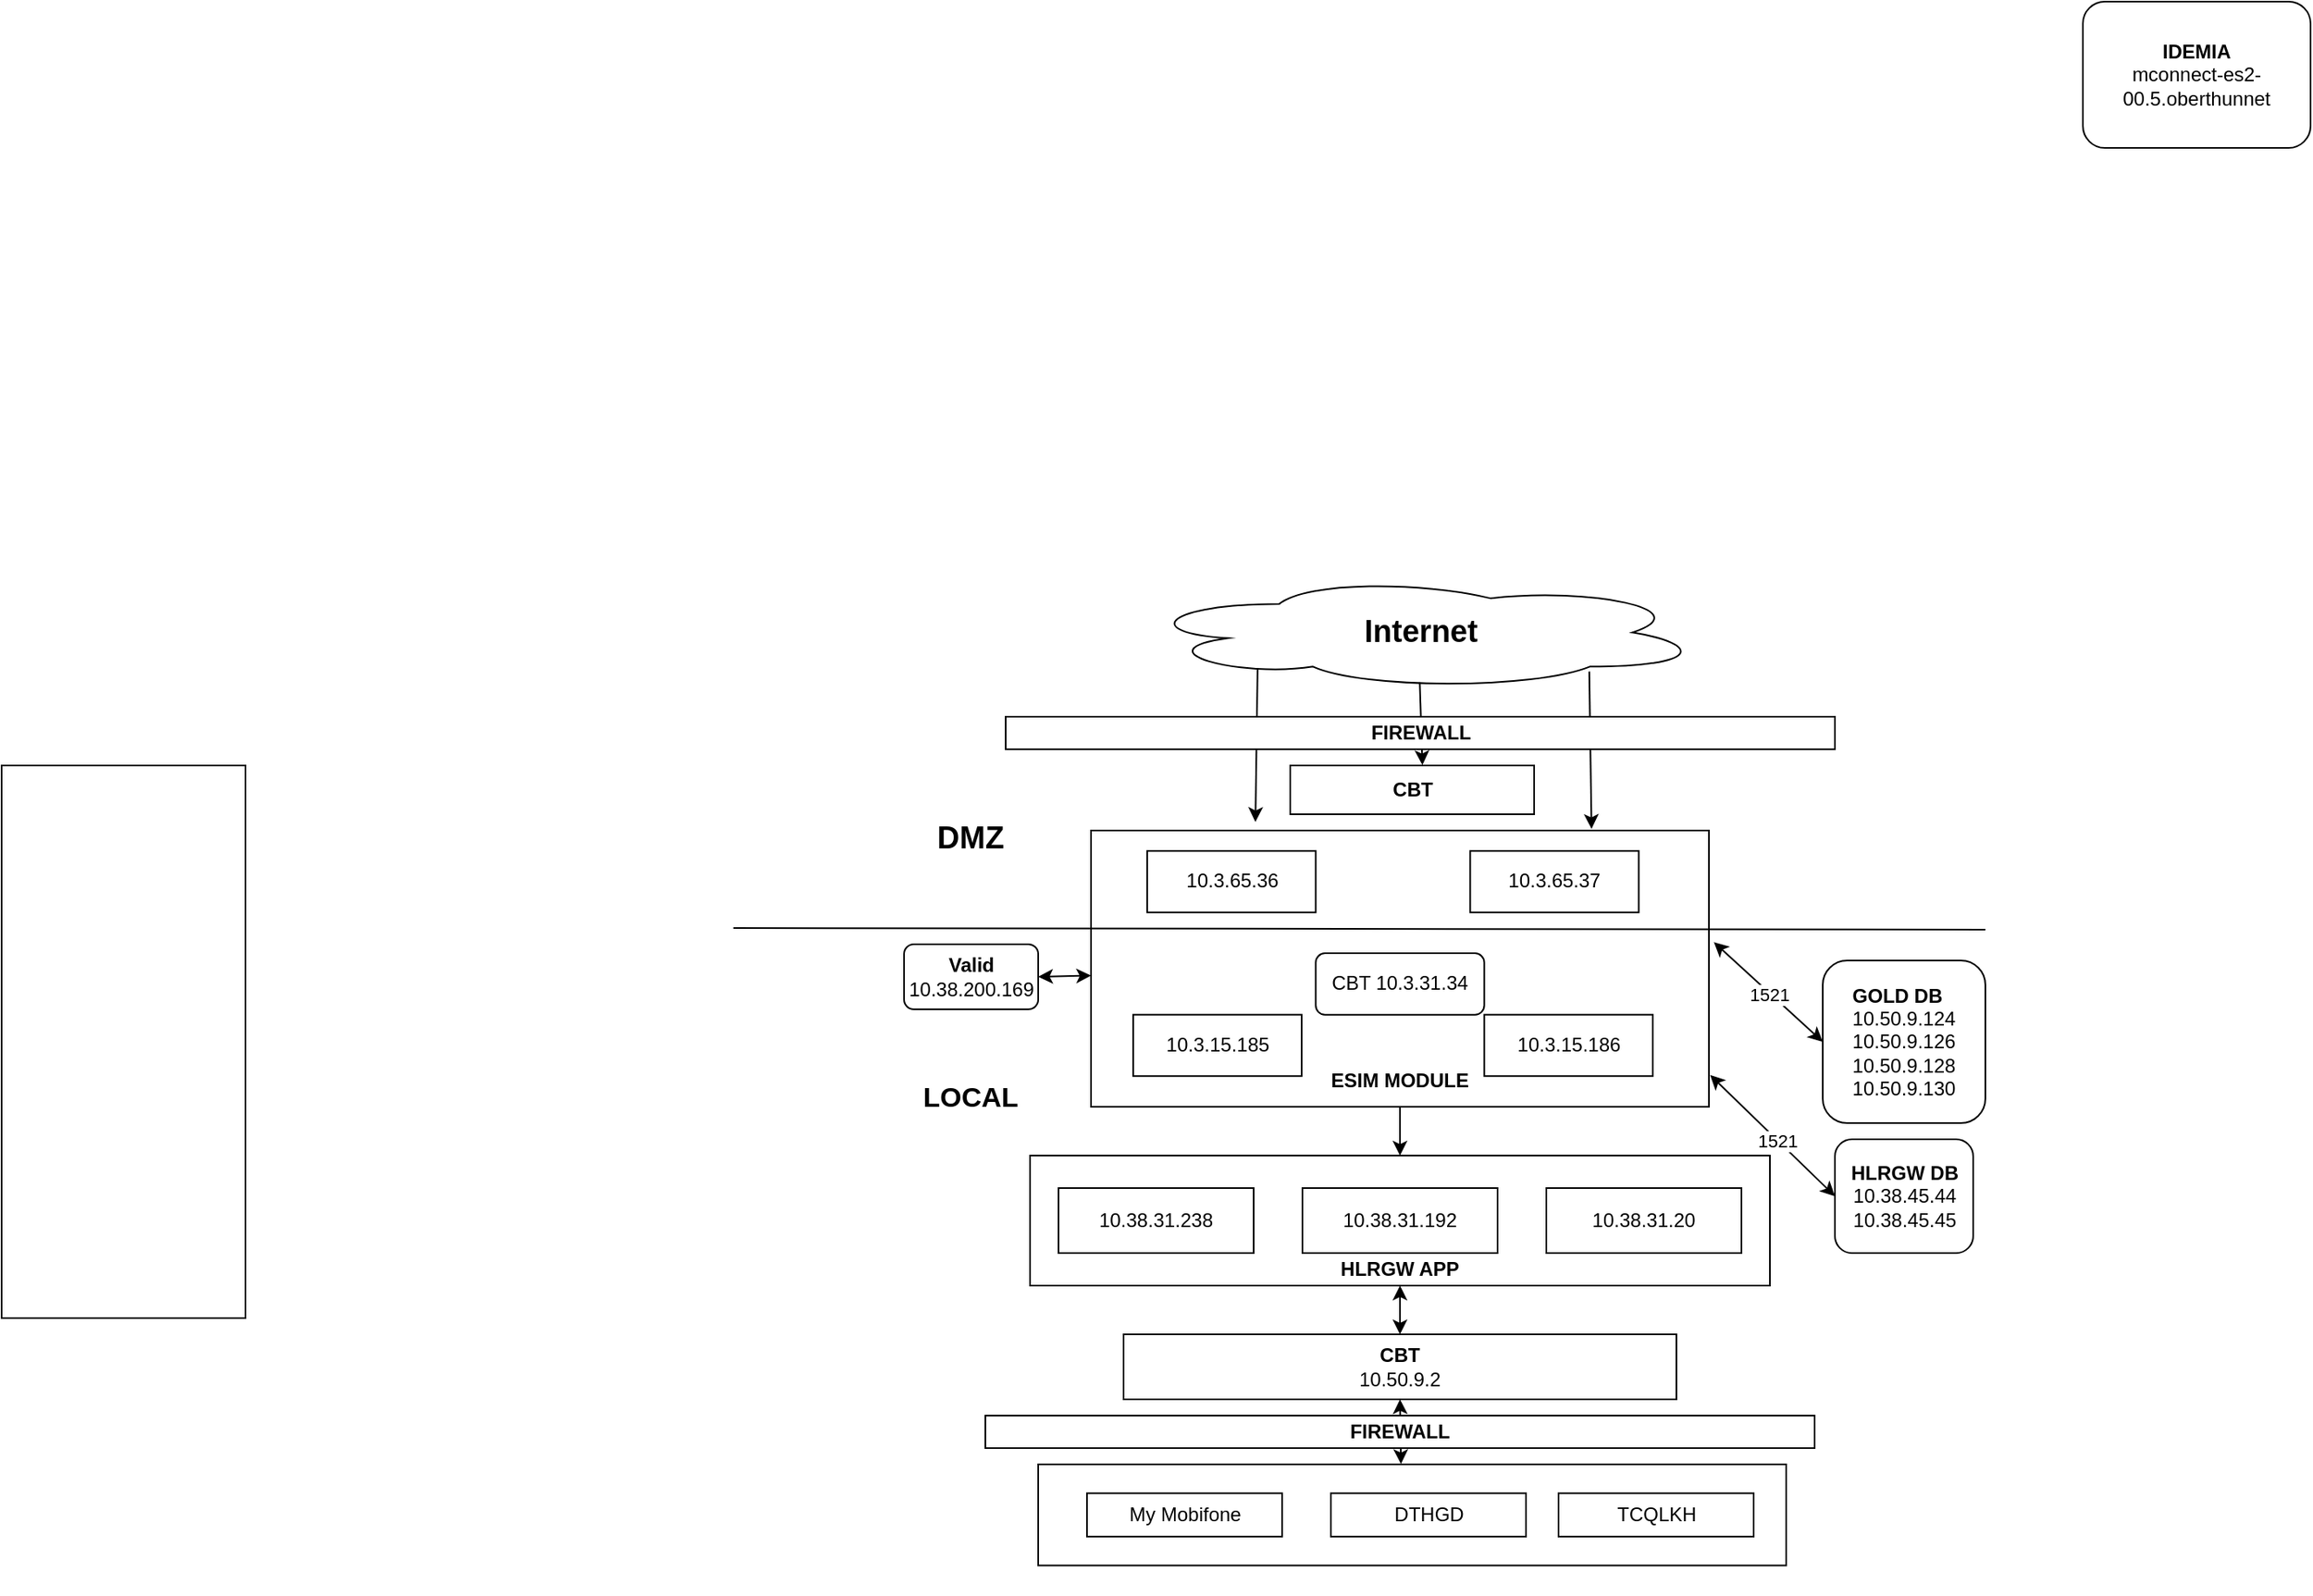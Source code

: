 <mxfile version="21.8.2" type="github">
  <diagram name="Page-1" id="bzogRPKxFsZK3mkTOQ_Y">
    <mxGraphModel dx="3980" dy="788" grid="1" gridSize="10" guides="1" tooltips="1" connect="1" arrows="1" fold="1" page="1" pageScale="1" pageWidth="850" pageHeight="1100" math="0" shadow="0">
      <root>
        <mxCell id="0" />
        <mxCell id="1" parent="0" />
        <mxCell id="yR07YyQ4Q3w7H8bIqNnl-29" value="" style="group" parent="1" vertex="1" connectable="0">
          <mxGeometry x="-1882.5" y="1000" width="460" height="80" as="geometry" />
        </mxCell>
        <mxCell id="yR07YyQ4Q3w7H8bIqNnl-18" value="" style="rounded=0;whiteSpace=wrap;html=1;" parent="yR07YyQ4Q3w7H8bIqNnl-29" vertex="1">
          <mxGeometry width="460" height="62.222" as="geometry" />
        </mxCell>
        <mxCell id="yR07YyQ4Q3w7H8bIqNnl-19" value="My Mobifone" style="rounded=0;whiteSpace=wrap;html=1;" parent="yR07YyQ4Q3w7H8bIqNnl-29" vertex="1">
          <mxGeometry x="30" y="17.778" width="120" height="26.667" as="geometry" />
        </mxCell>
        <mxCell id="yR07YyQ4Q3w7H8bIqNnl-20" value="DTHGD" style="rounded=0;whiteSpace=wrap;html=1;" parent="yR07YyQ4Q3w7H8bIqNnl-29" vertex="1">
          <mxGeometry x="180" y="17.778" width="120" height="26.667" as="geometry" />
        </mxCell>
        <mxCell id="yR07YyQ4Q3w7H8bIqNnl-21" value="TCQLKH" style="rounded=0;whiteSpace=wrap;html=1;" parent="yR07YyQ4Q3w7H8bIqNnl-29" vertex="1">
          <mxGeometry x="320" y="17.778" width="120" height="26.667" as="geometry" />
        </mxCell>
        <mxCell id="yR07YyQ4Q3w7H8bIqNnl-30" value="" style="rounded=0;whiteSpace=wrap;html=1;" parent="1" vertex="1">
          <mxGeometry x="-2520" y="570" width="150" height="340" as="geometry" />
        </mxCell>
        <mxCell id="yR07YyQ4Q3w7H8bIqNnl-2" value="&lt;div style=&quot;text-align: justify;&quot;&gt;&lt;b style=&quot;background-color: initial;&quot;&gt;GOLD DB&lt;/b&gt;&lt;/div&gt;10.50.9.124&lt;br&gt;10.50.9.126&lt;br&gt;10.50.9.128&lt;br&gt;10.50.9.130" style="rounded=1;whiteSpace=wrap;html=1;" parent="1" vertex="1">
          <mxGeometry x="-1400" y="690" width="100" height="100" as="geometry" />
        </mxCell>
        <mxCell id="yR07YyQ4Q3w7H8bIqNnl-15" value="" style="group" parent="1" vertex="1" connectable="0">
          <mxGeometry x="-1887.5" y="810" width="455" height="80" as="geometry" />
        </mxCell>
        <mxCell id="yR07YyQ4Q3w7H8bIqNnl-11" value="" style="rounded=0;whiteSpace=wrap;html=1;" parent="yR07YyQ4Q3w7H8bIqNnl-15" vertex="1">
          <mxGeometry width="455" height="80" as="geometry" />
        </mxCell>
        <mxCell id="yR07YyQ4Q3w7H8bIqNnl-12" value="10.38.31.238" style="rounded=0;whiteSpace=wrap;html=1;" parent="yR07YyQ4Q3w7H8bIqNnl-15" vertex="1">
          <mxGeometry x="17.5" y="20" width="120" height="40" as="geometry" />
        </mxCell>
        <mxCell id="yR07YyQ4Q3w7H8bIqNnl-13" value="10.38.31.192" style="rounded=0;whiteSpace=wrap;html=1;" parent="yR07YyQ4Q3w7H8bIqNnl-15" vertex="1">
          <mxGeometry x="167.5" y="20" width="120" height="40" as="geometry" />
        </mxCell>
        <mxCell id="yR07YyQ4Q3w7H8bIqNnl-14" value="10.38.31.20" style="rounded=0;whiteSpace=wrap;html=1;" parent="yR07YyQ4Q3w7H8bIqNnl-15" vertex="1">
          <mxGeometry x="317.5" y="20" width="120" height="40" as="geometry" />
        </mxCell>
        <mxCell id="EB7MuM8WLp32s6ghWIR--3" value="&lt;b&gt;HLRGW APP&lt;/b&gt;" style="text;html=1;strokeColor=none;fillColor=none;align=center;verticalAlign=middle;whiteSpace=wrap;rounded=0;" vertex="1" parent="yR07YyQ4Q3w7H8bIqNnl-15">
          <mxGeometry x="167.5" y="60" width="120" height="20" as="geometry" />
        </mxCell>
        <mxCell id="yR07YyQ4Q3w7H8bIqNnl-16" value="&lt;b&gt;CBT&lt;/b&gt;&lt;br&gt;10.50.9.2" style="rounded=0;whiteSpace=wrap;html=1;" parent="1" vertex="1">
          <mxGeometry x="-1830" y="920" width="340" height="40" as="geometry" />
        </mxCell>
        <mxCell id="yR07YyQ4Q3w7H8bIqNnl-22" value="&lt;b&gt;HLRGW DB&lt;/b&gt;&lt;br&gt;10.38.45.44&lt;br&gt;10.38.45.45" style="rounded=1;whiteSpace=wrap;html=1;" parent="1" vertex="1">
          <mxGeometry x="-1392.5" y="800" width="85" height="70" as="geometry" />
        </mxCell>
        <mxCell id="yR07YyQ4Q3w7H8bIqNnl-24" value="&lt;b&gt;CBT&lt;/b&gt;" style="rounded=0;whiteSpace=wrap;html=1;" parent="1" vertex="1">
          <mxGeometry x="-1727.5" y="570" width="150" height="30" as="geometry" />
        </mxCell>
        <mxCell id="yR07YyQ4Q3w7H8bIqNnl-31" value="" style="group" parent="1" vertex="1" connectable="0">
          <mxGeometry x="-1831.25" y="453.18" width="357.5" height="70" as="geometry" />
        </mxCell>
        <mxCell id="yR07YyQ4Q3w7H8bIqNnl-26" value="&lt;div style=&quot;text-align: justify;&quot;&gt;&lt;b style=&quot;background-color: initial;&quot;&gt;&lt;font style=&quot;font-size: 19px;&quot;&gt;Internet&lt;/font&gt;&lt;/b&gt;&lt;/div&gt;" style="ellipse;shape=cloud;whiteSpace=wrap;html=1;align=center;" parent="yR07YyQ4Q3w7H8bIqNnl-31" vertex="1">
          <mxGeometry x="10" width="347.5" height="70" as="geometry" />
        </mxCell>
        <mxCell id="yR07YyQ4Q3w7H8bIqNnl-32" value="" style="endArrow=classic;html=1;rounded=0;exitX=0.5;exitY=1;exitDx=0;exitDy=0;" parent="1" source="yR07YyQ4Q3w7H8bIqNnl-5" target="yR07YyQ4Q3w7H8bIqNnl-11" edge="1">
          <mxGeometry width="50" height="50" relative="1" as="geometry">
            <mxPoint x="-1540" y="890" as="sourcePoint" />
            <mxPoint x="-1490" y="840" as="targetPoint" />
          </mxGeometry>
        </mxCell>
        <mxCell id="yR07YyQ4Q3w7H8bIqNnl-34" value="" style="endArrow=classic;startArrow=classic;html=1;rounded=0;entryX=0;entryY=0.5;entryDx=0;entryDy=0;exitX=1.008;exitY=0.404;exitDx=0;exitDy=0;exitPerimeter=0;" parent="1" source="yR07YyQ4Q3w7H8bIqNnl-5" target="yR07YyQ4Q3w7H8bIqNnl-2" edge="1">
          <mxGeometry width="50" height="50" relative="1" as="geometry">
            <mxPoint x="-1400" y="630" as="sourcePoint" />
            <mxPoint x="-1350" y="580" as="targetPoint" />
          </mxGeometry>
        </mxCell>
        <mxCell id="yR07YyQ4Q3w7H8bIqNnl-35" value="1521" style="edgeLabel;html=1;align=center;verticalAlign=middle;resizable=0;points=[];" parent="yR07YyQ4Q3w7H8bIqNnl-34" vertex="1" connectable="0">
          <mxGeometry x="0.053" y="-3" relative="1" as="geometry">
            <mxPoint y="-3" as="offset" />
          </mxGeometry>
        </mxCell>
        <mxCell id="yR07YyQ4Q3w7H8bIqNnl-36" value="" style="endArrow=classic;startArrow=classic;html=1;rounded=0;exitX=1.002;exitY=0.885;exitDx=0;exitDy=0;exitPerimeter=0;entryX=0;entryY=0.5;entryDx=0;entryDy=0;" parent="1" source="yR07YyQ4Q3w7H8bIqNnl-5" target="yR07YyQ4Q3w7H8bIqNnl-22" edge="1">
          <mxGeometry width="50" height="50" relative="1" as="geometry">
            <mxPoint x="-1270" y="630" as="sourcePoint" />
            <mxPoint x="-1220" y="580" as="targetPoint" />
          </mxGeometry>
        </mxCell>
        <mxCell id="yR07YyQ4Q3w7H8bIqNnl-37" value="1521" style="edgeLabel;html=1;align=center;verticalAlign=middle;resizable=0;points=[];" parent="yR07YyQ4Q3w7H8bIqNnl-36" vertex="1" connectable="0">
          <mxGeometry x="0.072" relative="1" as="geometry">
            <mxPoint as="offset" />
          </mxGeometry>
        </mxCell>
        <mxCell id="yR07YyQ4Q3w7H8bIqNnl-39" value="" style="endArrow=classic;html=1;rounded=0;entryX=0.266;entryY=-0.031;entryDx=0;entryDy=0;entryPerimeter=0;exitX=0.212;exitY=0.813;exitDx=0;exitDy=0;exitPerimeter=0;" parent="1" edge="1" target="yR07YyQ4Q3w7H8bIqNnl-5" source="yR07YyQ4Q3w7H8bIqNnl-26">
          <mxGeometry width="50" height="50" relative="1" as="geometry">
            <mxPoint x="-1750" y="540" as="sourcePoint" />
            <mxPoint x="-1850" y="330" as="targetPoint" />
          </mxGeometry>
        </mxCell>
        <mxCell id="yR07YyQ4Q3w7H8bIqNnl-42" value="" style="endArrow=classic;html=1;rounded=0;entryX=0.81;entryY=-0.006;entryDx=0;entryDy=0;entryPerimeter=0;exitX=0.799;exitY=0.843;exitDx=0;exitDy=0;exitPerimeter=0;" parent="1" edge="1" target="yR07YyQ4Q3w7H8bIqNnl-5" source="yR07YyQ4Q3w7H8bIqNnl-26">
          <mxGeometry width="50" height="50" relative="1" as="geometry">
            <mxPoint x="-1480" y="520" as="sourcePoint" />
            <mxPoint x="-1480" y="340" as="targetPoint" />
          </mxGeometry>
        </mxCell>
        <mxCell id="yR07YyQ4Q3w7H8bIqNnl-43" value="" style="endArrow=classic;html=1;rounded=0;entryX=0.542;entryY=-0.01;entryDx=0;entryDy=0;entryPerimeter=0;exitX=0.499;exitY=0.938;exitDx=0;exitDy=0;exitPerimeter=0;" parent="1" source="yR07YyQ4Q3w7H8bIqNnl-26" edge="1" target="yR07YyQ4Q3w7H8bIqNnl-24">
          <mxGeometry width="50" height="50" relative="1" as="geometry">
            <mxPoint x="-1647.25" y="523.18" as="sourcePoint" />
            <mxPoint x="-1647.75" y="560.0" as="targetPoint" />
          </mxGeometry>
        </mxCell>
        <mxCell id="yR07YyQ4Q3w7H8bIqNnl-44" value="" style="endArrow=classic;startArrow=classic;html=1;rounded=0;exitX=1;exitY=0.5;exitDx=0;exitDy=0;" parent="1" source="EB7MuM8WLp32s6ghWIR--14" target="yR07YyQ4Q3w7H8bIqNnl-5" edge="1">
          <mxGeometry width="50" height="50" relative="1" as="geometry">
            <mxPoint x="-1870.168" y="716.337" as="sourcePoint" />
            <mxPoint x="-1870" y="580" as="targetPoint" />
          </mxGeometry>
        </mxCell>
        <mxCell id="EB7MuM8WLp32s6ghWIR--6" value="" style="endArrow=classic;startArrow=classic;html=1;rounded=0;exitX=0.5;exitY=1;exitDx=0;exitDy=0;entryX=0.485;entryY=-0.004;entryDx=0;entryDy=0;entryPerimeter=0;" edge="1" parent="1" source="yR07YyQ4Q3w7H8bIqNnl-16" target="yR07YyQ4Q3w7H8bIqNnl-18">
          <mxGeometry width="50" height="50" relative="1" as="geometry">
            <mxPoint x="-1590" y="800" as="sourcePoint" />
            <mxPoint x="-1655.8" y="1052.44" as="targetPoint" />
          </mxGeometry>
        </mxCell>
        <mxCell id="EB7MuM8WLp32s6ghWIR--7" value="" style="endArrow=classic;startArrow=classic;html=1;rounded=0;exitX=0.5;exitY=1;exitDx=0;exitDy=0;entryX=0.5;entryY=0;entryDx=0;entryDy=0;" edge="1" parent="1" source="EB7MuM8WLp32s6ghWIR--3" target="yR07YyQ4Q3w7H8bIqNnl-16">
          <mxGeometry width="50" height="50" relative="1" as="geometry">
            <mxPoint x="-1590" y="800" as="sourcePoint" />
            <mxPoint x="-1540" y="750" as="targetPoint" />
          </mxGeometry>
        </mxCell>
        <mxCell id="EB7MuM8WLp32s6ghWIR--10" value="" style="group" vertex="1" connectable="0" parent="1">
          <mxGeometry x="-1850" y="610" width="380" height="170" as="geometry" />
        </mxCell>
        <mxCell id="yR07YyQ4Q3w7H8bIqNnl-5" value="" style="rounded=0;whiteSpace=wrap;html=1;" parent="EB7MuM8WLp32s6ghWIR--10" vertex="1">
          <mxGeometry width="380" height="170" as="geometry" />
        </mxCell>
        <mxCell id="yR07YyQ4Q3w7H8bIqNnl-6" value="10.3.65.36" style="rounded=0;whiteSpace=wrap;html=1;" parent="EB7MuM8WLp32s6ghWIR--10" vertex="1">
          <mxGeometry x="34.545" y="12.593" width="103.636" height="37.778" as="geometry" />
        </mxCell>
        <mxCell id="yR07YyQ4Q3w7H8bIqNnl-7" value="10.3.65.37" style="rounded=0;whiteSpace=wrap;html=1;" parent="EB7MuM8WLp32s6ghWIR--10" vertex="1">
          <mxGeometry x="233.182" y="12.593" width="103.636" height="37.778" as="geometry" />
        </mxCell>
        <mxCell id="yR07YyQ4Q3w7H8bIqNnl-8" value="CBT 10.3.31.34" style="rounded=1;whiteSpace=wrap;html=1;" parent="EB7MuM8WLp32s6ghWIR--10" vertex="1">
          <mxGeometry x="138.182" y="75.559" width="103.636" height="37.778" as="geometry" />
        </mxCell>
        <mxCell id="yR07YyQ4Q3w7H8bIqNnl-9" value="10.3.15.185" style="rounded=0;whiteSpace=wrap;html=1;" parent="EB7MuM8WLp32s6ghWIR--10" vertex="1">
          <mxGeometry x="25.909" y="113.333" width="103.636" height="37.778" as="geometry" />
        </mxCell>
        <mxCell id="yR07YyQ4Q3w7H8bIqNnl-10" value="10.3.15.186" style="rounded=0;whiteSpace=wrap;html=1;" parent="EB7MuM8WLp32s6ghWIR--10" vertex="1">
          <mxGeometry x="241.818" y="113.333" width="103.636" height="37.778" as="geometry" />
        </mxCell>
        <mxCell id="EB7MuM8WLp32s6ghWIR--1" value="&lt;b&gt;ESIM MODULE&lt;/b&gt;" style="text;html=1;strokeColor=none;fillColor=none;align=center;verticalAlign=middle;whiteSpace=wrap;rounded=0;" vertex="1" parent="EB7MuM8WLp32s6ghWIR--10">
          <mxGeometry x="120.909" y="144.815" width="138.182" height="18.889" as="geometry" />
        </mxCell>
        <mxCell id="yR07YyQ4Q3w7H8bIqNnl-28" value="&lt;b&gt;IDEMIA&lt;/b&gt;&lt;br&gt;mconnect-es2-00.5.oberthunnet" style="rounded=1;whiteSpace=wrap;html=1;" parent="1" vertex="1">
          <mxGeometry x="-1240" y="100" width="140" height="90" as="geometry" />
        </mxCell>
        <mxCell id="EB7MuM8WLp32s6ghWIR--12" value="&lt;b&gt;FIREWALL&lt;/b&gt;" style="rounded=0;whiteSpace=wrap;html=1;" vertex="1" parent="1">
          <mxGeometry x="-1902.5" y="540" width="510" height="20" as="geometry" />
        </mxCell>
        <mxCell id="EB7MuM8WLp32s6ghWIR--13" value="&lt;b&gt;FIREWALL&lt;/b&gt;" style="rounded=0;whiteSpace=wrap;html=1;" vertex="1" parent="1">
          <mxGeometry x="-1915" y="970" width="510" height="20" as="geometry" />
        </mxCell>
        <mxCell id="EB7MuM8WLp32s6ghWIR--11" value="" style="endArrow=none;html=1;rounded=0;" edge="1" parent="1">
          <mxGeometry width="50" height="50" relative="1" as="geometry">
            <mxPoint x="-2070" y="670" as="sourcePoint" />
            <mxPoint x="-1300" y="671" as="targetPoint" />
          </mxGeometry>
        </mxCell>
        <mxCell id="EB7MuM8WLp32s6ghWIR--14" value="&lt;b&gt;Valid&lt;/b&gt;&lt;br style=&quot;border-color: var(--border-color);&quot;&gt;10.38.200.169" style="rounded=1;whiteSpace=wrap;html=1;" vertex="1" parent="1">
          <mxGeometry x="-1965" y="680" width="82.5" height="40" as="geometry" />
        </mxCell>
        <mxCell id="EB7MuM8WLp32s6ghWIR--15" value="&lt;b&gt;&lt;font style=&quot;font-size: 19px;&quot;&gt;DMZ&lt;/font&gt;&lt;/b&gt;" style="text;html=1;strokeColor=none;fillColor=none;align=center;verticalAlign=middle;whiteSpace=wrap;rounded=0;" vertex="1" parent="1">
          <mxGeometry x="-1953.75" y="600" width="60" height="30" as="geometry" />
        </mxCell>
        <mxCell id="EB7MuM8WLp32s6ghWIR--16" value="&lt;b style=&quot;&quot;&gt;&lt;font style=&quot;font-size: 17px;&quot;&gt;LOCAL&lt;/font&gt;&lt;/b&gt;" style="text;html=1;strokeColor=none;fillColor=none;align=center;verticalAlign=middle;whiteSpace=wrap;rounded=0;" vertex="1" parent="1">
          <mxGeometry x="-1953.75" y="760" width="60" height="30" as="geometry" />
        </mxCell>
      </root>
    </mxGraphModel>
  </diagram>
</mxfile>
